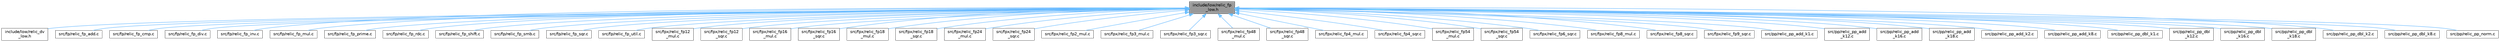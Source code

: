 digraph "include/low/relic_fp_low.h"
{
 // LATEX_PDF_SIZE
  bgcolor="transparent";
  edge [fontname=Helvetica,fontsize=10,labelfontname=Helvetica,labelfontsize=10];
  node [fontname=Helvetica,fontsize=10,shape=box,height=0.2,width=0.4];
  Node1 [id="Node000001",label="include/low/relic_fp\l_low.h",height=0.2,width=0.4,color="gray40", fillcolor="grey60", style="filled", fontcolor="black",tooltip=" "];
  Node1 -> Node2 [id="edge1_Node000001_Node000002",dir="back",color="steelblue1",style="solid",tooltip=" "];
  Node2 [id="Node000002",label="include/low/relic_dv\l_low.h",height=0.2,width=0.4,color="grey40", fillcolor="white", style="filled",URL="$d0/d2b/relic__dv__low_8h.html",tooltip=" "];
  Node1 -> Node3 [id="edge2_Node000001_Node000003",dir="back",color="steelblue1",style="solid",tooltip=" "];
  Node3 [id="Node000003",label="src/fp/relic_fp_add.c",height=0.2,width=0.4,color="grey40", fillcolor="white", style="filled",URL="$d4/d14/relic__fp__add_8c.html",tooltip=" "];
  Node1 -> Node4 [id="edge3_Node000001_Node000004",dir="back",color="steelblue1",style="solid",tooltip=" "];
  Node4 [id="Node000004",label="src/fp/relic_fp_cmp.c",height=0.2,width=0.4,color="grey40", fillcolor="white", style="filled",URL="$d8/d0c/relic__fp__cmp_8c.html",tooltip=" "];
  Node1 -> Node5 [id="edge4_Node000001_Node000005",dir="back",color="steelblue1",style="solid",tooltip=" "];
  Node5 [id="Node000005",label="src/fp/relic_fp_div.c",height=0.2,width=0.4,color="grey40", fillcolor="white", style="filled",URL="$d9/de9/relic__fp__div_8c.html",tooltip=" "];
  Node1 -> Node6 [id="edge5_Node000001_Node000006",dir="back",color="steelblue1",style="solid",tooltip=" "];
  Node6 [id="Node000006",label="src/fp/relic_fp_inv.c",height=0.2,width=0.4,color="grey40", fillcolor="white", style="filled",URL="$d1/d05/relic__fp__inv_8c.html",tooltip=" "];
  Node1 -> Node7 [id="edge6_Node000001_Node000007",dir="back",color="steelblue1",style="solid",tooltip=" "];
  Node7 [id="Node000007",label="src/fp/relic_fp_mul.c",height=0.2,width=0.4,color="grey40", fillcolor="white", style="filled",URL="$dc/d9d/relic__fp__mul_8c.html",tooltip=" "];
  Node1 -> Node8 [id="edge7_Node000001_Node000008",dir="back",color="steelblue1",style="solid",tooltip=" "];
  Node8 [id="Node000008",label="src/fp/relic_fp_prime.c",height=0.2,width=0.4,color="grey40", fillcolor="white", style="filled",URL="$d9/dbf/relic__fp__prime_8c.html",tooltip=" "];
  Node1 -> Node9 [id="edge8_Node000001_Node000009",dir="back",color="steelblue1",style="solid",tooltip=" "];
  Node9 [id="Node000009",label="src/fp/relic_fp_rdc.c",height=0.2,width=0.4,color="grey40", fillcolor="white", style="filled",URL="$d2/dce/relic__fp__rdc_8c.html",tooltip=" "];
  Node1 -> Node10 [id="edge9_Node000001_Node000010",dir="back",color="steelblue1",style="solid",tooltip=" "];
  Node10 [id="Node000010",label="src/fp/relic_fp_shift.c",height=0.2,width=0.4,color="grey40", fillcolor="white", style="filled",URL="$d1/d8b/relic__fp__shift_8c.html",tooltip=" "];
  Node1 -> Node11 [id="edge10_Node000001_Node000011",dir="back",color="steelblue1",style="solid",tooltip=" "];
  Node11 [id="Node000011",label="src/fp/relic_fp_smb.c",height=0.2,width=0.4,color="grey40", fillcolor="white", style="filled",URL="$da/dc0/relic__fp__smb_8c.html",tooltip=" "];
  Node1 -> Node12 [id="edge11_Node000001_Node000012",dir="back",color="steelblue1",style="solid",tooltip=" "];
  Node12 [id="Node000012",label="src/fp/relic_fp_sqr.c",height=0.2,width=0.4,color="grey40", fillcolor="white", style="filled",URL="$dc/ddb/relic__fp__sqr_8c.html",tooltip=" "];
  Node1 -> Node13 [id="edge12_Node000001_Node000013",dir="back",color="steelblue1",style="solid",tooltip=" "];
  Node13 [id="Node000013",label="src/fp/relic_fp_util.c",height=0.2,width=0.4,color="grey40", fillcolor="white", style="filled",URL="$d9/d9c/relic__fp__util_8c.html",tooltip=" "];
  Node1 -> Node14 [id="edge13_Node000001_Node000014",dir="back",color="steelblue1",style="solid",tooltip=" "];
  Node14 [id="Node000014",label="src/fpx/relic_fp12\l_mul.c",height=0.2,width=0.4,color="grey40", fillcolor="white", style="filled",URL="$dd/d00/relic__fp12__mul_8c.html",tooltip=" "];
  Node1 -> Node15 [id="edge14_Node000001_Node000015",dir="back",color="steelblue1",style="solid",tooltip=" "];
  Node15 [id="Node000015",label="src/fpx/relic_fp12\l_sqr.c",height=0.2,width=0.4,color="grey40", fillcolor="white", style="filled",URL="$da/d70/relic__fp12__sqr_8c.html",tooltip=" "];
  Node1 -> Node16 [id="edge15_Node000001_Node000016",dir="back",color="steelblue1",style="solid",tooltip=" "];
  Node16 [id="Node000016",label="src/fpx/relic_fp16\l_mul.c",height=0.2,width=0.4,color="grey40", fillcolor="white", style="filled",URL="$df/d95/relic__fp16__mul_8c.html",tooltip=" "];
  Node1 -> Node17 [id="edge16_Node000001_Node000017",dir="back",color="steelblue1",style="solid",tooltip=" "];
  Node17 [id="Node000017",label="src/fpx/relic_fp16\l_sqr.c",height=0.2,width=0.4,color="grey40", fillcolor="white", style="filled",URL="$dd/dfd/relic__fp16__sqr_8c.html",tooltip=" "];
  Node1 -> Node18 [id="edge17_Node000001_Node000018",dir="back",color="steelblue1",style="solid",tooltip=" "];
  Node18 [id="Node000018",label="src/fpx/relic_fp18\l_mul.c",height=0.2,width=0.4,color="grey40", fillcolor="white", style="filled",URL="$d3/d89/relic__fp18__mul_8c.html",tooltip=" "];
  Node1 -> Node19 [id="edge18_Node000001_Node000019",dir="back",color="steelblue1",style="solid",tooltip=" "];
  Node19 [id="Node000019",label="src/fpx/relic_fp18\l_sqr.c",height=0.2,width=0.4,color="grey40", fillcolor="white", style="filled",URL="$da/df1/relic__fp18__sqr_8c.html",tooltip=" "];
  Node1 -> Node20 [id="edge19_Node000001_Node000020",dir="back",color="steelblue1",style="solid",tooltip=" "];
  Node20 [id="Node000020",label="src/fpx/relic_fp24\l_mul.c",height=0.2,width=0.4,color="grey40", fillcolor="white", style="filled",URL="$db/d94/relic__fp24__mul_8c.html",tooltip=" "];
  Node1 -> Node21 [id="edge20_Node000001_Node000021",dir="back",color="steelblue1",style="solid",tooltip=" "];
  Node21 [id="Node000021",label="src/fpx/relic_fp24\l_sqr.c",height=0.2,width=0.4,color="grey40", fillcolor="white", style="filled",URL="$d4/d4b/relic__fp24__sqr_8c.html",tooltip=" "];
  Node1 -> Node22 [id="edge21_Node000001_Node000022",dir="back",color="steelblue1",style="solid",tooltip=" "];
  Node22 [id="Node000022",label="src/fpx/relic_fp2_mul.c",height=0.2,width=0.4,color="grey40", fillcolor="white", style="filled",URL="$d4/d02/relic__fp2__mul_8c.html",tooltip=" "];
  Node1 -> Node23 [id="edge22_Node000001_Node000023",dir="back",color="steelblue1",style="solid",tooltip=" "];
  Node23 [id="Node000023",label="src/fpx/relic_fp3_mul.c",height=0.2,width=0.4,color="grey40", fillcolor="white", style="filled",URL="$df/d8a/relic__fp3__mul_8c.html",tooltip=" "];
  Node1 -> Node24 [id="edge23_Node000001_Node000024",dir="back",color="steelblue1",style="solid",tooltip=" "];
  Node24 [id="Node000024",label="src/fpx/relic_fp3_sqr.c",height=0.2,width=0.4,color="grey40", fillcolor="white", style="filled",URL="$de/d96/relic__fp3__sqr_8c.html",tooltip=" "];
  Node1 -> Node25 [id="edge24_Node000001_Node000025",dir="back",color="steelblue1",style="solid",tooltip=" "];
  Node25 [id="Node000025",label="src/fpx/relic_fp48\l_mul.c",height=0.2,width=0.4,color="grey40", fillcolor="white", style="filled",URL="$dc/dcb/relic__fp48__mul_8c.html",tooltip=" "];
  Node1 -> Node26 [id="edge25_Node000001_Node000026",dir="back",color="steelblue1",style="solid",tooltip=" "];
  Node26 [id="Node000026",label="src/fpx/relic_fp48\l_sqr.c",height=0.2,width=0.4,color="grey40", fillcolor="white", style="filled",URL="$d3/dbb/relic__fp48__sqr_8c.html",tooltip=" "];
  Node1 -> Node27 [id="edge26_Node000001_Node000027",dir="back",color="steelblue1",style="solid",tooltip=" "];
  Node27 [id="Node000027",label="src/fpx/relic_fp4_mul.c",height=0.2,width=0.4,color="grey40", fillcolor="white", style="filled",URL="$d9/d6b/relic__fp4__mul_8c.html",tooltip=" "];
  Node1 -> Node28 [id="edge27_Node000001_Node000028",dir="back",color="steelblue1",style="solid",tooltip=" "];
  Node28 [id="Node000028",label="src/fpx/relic_fp4_sqr.c",height=0.2,width=0.4,color="grey40", fillcolor="white", style="filled",URL="$d4/d58/relic__fp4__sqr_8c.html",tooltip=" "];
  Node1 -> Node29 [id="edge28_Node000001_Node000029",dir="back",color="steelblue1",style="solid",tooltip=" "];
  Node29 [id="Node000029",label="src/fpx/relic_fp54\l_mul.c",height=0.2,width=0.4,color="grey40", fillcolor="white", style="filled",URL="$da/dd2/relic__fp54__mul_8c.html",tooltip=" "];
  Node1 -> Node30 [id="edge29_Node000001_Node000030",dir="back",color="steelblue1",style="solid",tooltip=" "];
  Node30 [id="Node000030",label="src/fpx/relic_fp54\l_sqr.c",height=0.2,width=0.4,color="grey40", fillcolor="white", style="filled",URL="$d3/d74/relic__fp54__sqr_8c.html",tooltip=" "];
  Node1 -> Node31 [id="edge30_Node000001_Node000031",dir="back",color="steelblue1",style="solid",tooltip=" "];
  Node31 [id="Node000031",label="src/fpx/relic_fp6_sqr.c",height=0.2,width=0.4,color="grey40", fillcolor="white", style="filled",URL="$d3/dbe/relic__fp6__sqr_8c.html",tooltip=" "];
  Node1 -> Node32 [id="edge31_Node000001_Node000032",dir="back",color="steelblue1",style="solid",tooltip=" "];
  Node32 [id="Node000032",label="src/fpx/relic_fp8_mul.c",height=0.2,width=0.4,color="grey40", fillcolor="white", style="filled",URL="$da/d55/relic__fp8__mul_8c.html",tooltip=" "];
  Node1 -> Node33 [id="edge32_Node000001_Node000033",dir="back",color="steelblue1",style="solid",tooltip=" "];
  Node33 [id="Node000033",label="src/fpx/relic_fp8_sqr.c",height=0.2,width=0.4,color="grey40", fillcolor="white", style="filled",URL="$d3/d79/relic__fp8__sqr_8c.html",tooltip=" "];
  Node1 -> Node34 [id="edge33_Node000001_Node000034",dir="back",color="steelblue1",style="solid",tooltip=" "];
  Node34 [id="Node000034",label="src/fpx/relic_fp9_sqr.c",height=0.2,width=0.4,color="grey40", fillcolor="white", style="filled",URL="$dc/d32/relic__fp9__sqr_8c.html",tooltip=" "];
  Node1 -> Node35 [id="edge34_Node000001_Node000035",dir="back",color="steelblue1",style="solid",tooltip=" "];
  Node35 [id="Node000035",label="src/pp/relic_pp_add_k1.c",height=0.2,width=0.4,color="grey40", fillcolor="white", style="filled",URL="$dd/dc5/relic__pp__add__k1_8c.html",tooltip=" "];
  Node1 -> Node36 [id="edge35_Node000001_Node000036",dir="back",color="steelblue1",style="solid",tooltip=" "];
  Node36 [id="Node000036",label="src/pp/relic_pp_add\l_k12.c",height=0.2,width=0.4,color="grey40", fillcolor="white", style="filled",URL="$d4/d4b/relic__pp__add__k12_8c.html",tooltip=" "];
  Node1 -> Node37 [id="edge36_Node000001_Node000037",dir="back",color="steelblue1",style="solid",tooltip=" "];
  Node37 [id="Node000037",label="src/pp/relic_pp_add\l_k16.c",height=0.2,width=0.4,color="grey40", fillcolor="white", style="filled",URL="$df/d43/relic__pp__add__k16_8c.html",tooltip=" "];
  Node1 -> Node38 [id="edge37_Node000001_Node000038",dir="back",color="steelblue1",style="solid",tooltip=" "];
  Node38 [id="Node000038",label="src/pp/relic_pp_add\l_k18.c",height=0.2,width=0.4,color="grey40", fillcolor="white", style="filled",URL="$d6/d28/relic__pp__add__k18_8c.html",tooltip=" "];
  Node1 -> Node39 [id="edge38_Node000001_Node000039",dir="back",color="steelblue1",style="solid",tooltip=" "];
  Node39 [id="Node000039",label="src/pp/relic_pp_add_k2.c",height=0.2,width=0.4,color="grey40", fillcolor="white", style="filled",URL="$dc/d17/relic__pp__add__k2_8c.html",tooltip=" "];
  Node1 -> Node40 [id="edge39_Node000001_Node000040",dir="back",color="steelblue1",style="solid",tooltip=" "];
  Node40 [id="Node000040",label="src/pp/relic_pp_add_k8.c",height=0.2,width=0.4,color="grey40", fillcolor="white", style="filled",URL="$d7/d4c/relic__pp__add__k8_8c.html",tooltip=" "];
  Node1 -> Node41 [id="edge40_Node000001_Node000041",dir="back",color="steelblue1",style="solid",tooltip=" "];
  Node41 [id="Node000041",label="src/pp/relic_pp_dbl_k1.c",height=0.2,width=0.4,color="grey40", fillcolor="white", style="filled",URL="$d9/d90/relic__pp__dbl__k1_8c.html",tooltip=" "];
  Node1 -> Node42 [id="edge41_Node000001_Node000042",dir="back",color="steelblue1",style="solid",tooltip=" "];
  Node42 [id="Node000042",label="src/pp/relic_pp_dbl\l_k12.c",height=0.2,width=0.4,color="grey40", fillcolor="white", style="filled",URL="$d5/d9b/relic__pp__dbl__k12_8c.html",tooltip=" "];
  Node1 -> Node43 [id="edge42_Node000001_Node000043",dir="back",color="steelblue1",style="solid",tooltip=" "];
  Node43 [id="Node000043",label="src/pp/relic_pp_dbl\l_k16.c",height=0.2,width=0.4,color="grey40", fillcolor="white", style="filled",URL="$dd/d00/relic__pp__dbl__k16_8c.html",tooltip=" "];
  Node1 -> Node44 [id="edge43_Node000001_Node000044",dir="back",color="steelblue1",style="solid",tooltip=" "];
  Node44 [id="Node000044",label="src/pp/relic_pp_dbl\l_k18.c",height=0.2,width=0.4,color="grey40", fillcolor="white", style="filled",URL="$d9/d64/relic__pp__dbl__k18_8c.html",tooltip=" "];
  Node1 -> Node45 [id="edge44_Node000001_Node000045",dir="back",color="steelblue1",style="solid",tooltip=" "];
  Node45 [id="Node000045",label="src/pp/relic_pp_dbl_k2.c",height=0.2,width=0.4,color="grey40", fillcolor="white", style="filled",URL="$dd/d22/relic__pp__dbl__k2_8c.html",tooltip=" "];
  Node1 -> Node46 [id="edge45_Node000001_Node000046",dir="back",color="steelblue1",style="solid",tooltip=" "];
  Node46 [id="Node000046",label="src/pp/relic_pp_dbl_k8.c",height=0.2,width=0.4,color="grey40", fillcolor="white", style="filled",URL="$d7/dca/relic__pp__dbl__k8_8c.html",tooltip=" "];
  Node1 -> Node47 [id="edge46_Node000001_Node000047",dir="back",color="steelblue1",style="solid",tooltip=" "];
  Node47 [id="Node000047",label="src/pp/relic_pp_norm.c",height=0.2,width=0.4,color="grey40", fillcolor="white", style="filled",URL="$d9/d49/relic__pp__norm_8c.html",tooltip=" "];
}
